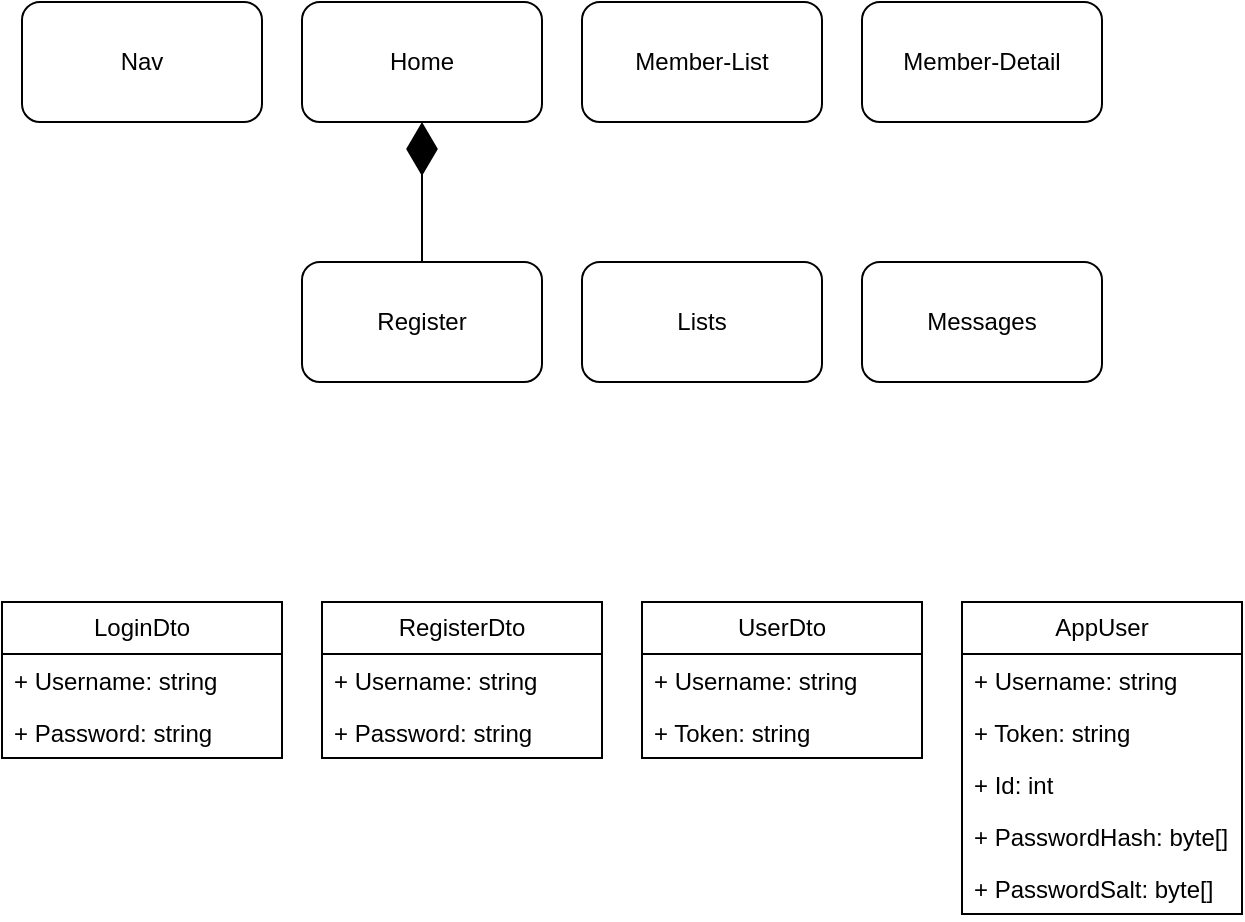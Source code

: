 <mxfile version="24.7.1" type="device">
  <diagram name="Page-1" id="BItbodV4J_8Q00EIblno">
    <mxGraphModel dx="1050" dy="530" grid="1" gridSize="10" guides="1" tooltips="1" connect="1" arrows="1" fold="1" page="1" pageScale="1" pageWidth="850" pageHeight="1100" math="0" shadow="0">
      <root>
        <mxCell id="0" />
        <mxCell id="1" parent="0" />
        <mxCell id="UH2WGm12kTqZTW2SP08x-2" value="LoginDto" style="swimlane;fontStyle=0;childLayout=stackLayout;horizontal=1;startSize=26;fillColor=none;horizontalStack=0;resizeParent=1;resizeParentMax=0;resizeLast=0;collapsible=1;marginBottom=0;whiteSpace=wrap;html=1;" parent="1" vertex="1">
          <mxGeometry x="40" y="630" width="140" height="78" as="geometry" />
        </mxCell>
        <mxCell id="UH2WGm12kTqZTW2SP08x-3" value="+ Username: string" style="text;strokeColor=none;fillColor=none;align=left;verticalAlign=top;spacingLeft=4;spacingRight=4;overflow=hidden;rotatable=0;points=[[0,0.5],[1,0.5]];portConstraint=eastwest;whiteSpace=wrap;html=1;" parent="UH2WGm12kTqZTW2SP08x-2" vertex="1">
          <mxGeometry y="26" width="140" height="26" as="geometry" />
        </mxCell>
        <mxCell id="UH2WGm12kTqZTW2SP08x-4" value="+ Password: string" style="text;strokeColor=none;fillColor=none;align=left;verticalAlign=top;spacingLeft=4;spacingRight=4;overflow=hidden;rotatable=0;points=[[0,0.5],[1,0.5]];portConstraint=eastwest;whiteSpace=wrap;html=1;" parent="UH2WGm12kTqZTW2SP08x-2" vertex="1">
          <mxGeometry y="52" width="140" height="26" as="geometry" />
        </mxCell>
        <mxCell id="UH2WGm12kTqZTW2SP08x-6" value="RegisterDto" style="swimlane;fontStyle=0;childLayout=stackLayout;horizontal=1;startSize=26;fillColor=none;horizontalStack=0;resizeParent=1;resizeParentMax=0;resizeLast=0;collapsible=1;marginBottom=0;whiteSpace=wrap;html=1;" parent="1" vertex="1">
          <mxGeometry x="200" y="630" width="140" height="78" as="geometry" />
        </mxCell>
        <mxCell id="UH2WGm12kTqZTW2SP08x-7" value="+ Username: string" style="text;strokeColor=none;fillColor=none;align=left;verticalAlign=top;spacingLeft=4;spacingRight=4;overflow=hidden;rotatable=0;points=[[0,0.5],[1,0.5]];portConstraint=eastwest;whiteSpace=wrap;html=1;" parent="UH2WGm12kTqZTW2SP08x-6" vertex="1">
          <mxGeometry y="26" width="140" height="26" as="geometry" />
        </mxCell>
        <mxCell id="UH2WGm12kTqZTW2SP08x-8" value="+ Password: string" style="text;strokeColor=none;fillColor=none;align=left;verticalAlign=top;spacingLeft=4;spacingRight=4;overflow=hidden;rotatable=0;points=[[0,0.5],[1,0.5]];portConstraint=eastwest;whiteSpace=wrap;html=1;" parent="UH2WGm12kTqZTW2SP08x-6" vertex="1">
          <mxGeometry y="52" width="140" height="26" as="geometry" />
        </mxCell>
        <mxCell id="UH2WGm12kTqZTW2SP08x-9" value="UserDto" style="swimlane;fontStyle=0;childLayout=stackLayout;horizontal=1;startSize=26;fillColor=none;horizontalStack=0;resizeParent=1;resizeParentMax=0;resizeLast=0;collapsible=1;marginBottom=0;whiteSpace=wrap;html=1;" parent="1" vertex="1">
          <mxGeometry x="360" y="630" width="140" height="78" as="geometry" />
        </mxCell>
        <mxCell id="UH2WGm12kTqZTW2SP08x-10" value="+ Username: string" style="text;strokeColor=none;fillColor=none;align=left;verticalAlign=top;spacingLeft=4;spacingRight=4;overflow=hidden;rotatable=0;points=[[0,0.5],[1,0.5]];portConstraint=eastwest;whiteSpace=wrap;html=1;" parent="UH2WGm12kTqZTW2SP08x-9" vertex="1">
          <mxGeometry y="26" width="140" height="26" as="geometry" />
        </mxCell>
        <mxCell id="UH2WGm12kTqZTW2SP08x-11" value="+ Token: string" style="text;strokeColor=none;fillColor=none;align=left;verticalAlign=top;spacingLeft=4;spacingRight=4;overflow=hidden;rotatable=0;points=[[0,0.5],[1,0.5]];portConstraint=eastwest;whiteSpace=wrap;html=1;" parent="UH2WGm12kTqZTW2SP08x-9" vertex="1">
          <mxGeometry y="52" width="140" height="26" as="geometry" />
        </mxCell>
        <mxCell id="UH2WGm12kTqZTW2SP08x-12" value="AppUser" style="swimlane;fontStyle=0;childLayout=stackLayout;horizontal=1;startSize=26;fillColor=none;horizontalStack=0;resizeParent=1;resizeParentMax=0;resizeLast=0;collapsible=1;marginBottom=0;whiteSpace=wrap;html=1;" parent="1" vertex="1">
          <mxGeometry x="520" y="630" width="140" height="156" as="geometry" />
        </mxCell>
        <mxCell id="UH2WGm12kTqZTW2SP08x-13" value="+ Username: string" style="text;strokeColor=none;fillColor=none;align=left;verticalAlign=top;spacingLeft=4;spacingRight=4;overflow=hidden;rotatable=0;points=[[0,0.5],[1,0.5]];portConstraint=eastwest;whiteSpace=wrap;html=1;" parent="UH2WGm12kTqZTW2SP08x-12" vertex="1">
          <mxGeometry y="26" width="140" height="26" as="geometry" />
        </mxCell>
        <mxCell id="UH2WGm12kTqZTW2SP08x-14" value="+ Token: string" style="text;strokeColor=none;fillColor=none;align=left;verticalAlign=top;spacingLeft=4;spacingRight=4;overflow=hidden;rotatable=0;points=[[0,0.5],[1,0.5]];portConstraint=eastwest;whiteSpace=wrap;html=1;" parent="UH2WGm12kTqZTW2SP08x-12" vertex="1">
          <mxGeometry y="52" width="140" height="26" as="geometry" />
        </mxCell>
        <mxCell id="UH2WGm12kTqZTW2SP08x-15" value="+ Id: int" style="text;strokeColor=none;fillColor=none;align=left;verticalAlign=top;spacingLeft=4;spacingRight=4;overflow=hidden;rotatable=0;points=[[0,0.5],[1,0.5]];portConstraint=eastwest;whiteSpace=wrap;html=1;" parent="UH2WGm12kTqZTW2SP08x-12" vertex="1">
          <mxGeometry y="78" width="140" height="26" as="geometry" />
        </mxCell>
        <mxCell id="UH2WGm12kTqZTW2SP08x-16" value="+ PasswordHash: byte[]" style="text;strokeColor=none;fillColor=none;align=left;verticalAlign=top;spacingLeft=4;spacingRight=4;overflow=hidden;rotatable=0;points=[[0,0.5],[1,0.5]];portConstraint=eastwest;whiteSpace=wrap;html=1;" parent="UH2WGm12kTqZTW2SP08x-12" vertex="1">
          <mxGeometry y="104" width="140" height="26" as="geometry" />
        </mxCell>
        <mxCell id="UH2WGm12kTqZTW2SP08x-17" value="+ PasswordSalt: byte[]" style="text;strokeColor=none;fillColor=none;align=left;verticalAlign=top;spacingLeft=4;spacingRight=4;overflow=hidden;rotatable=0;points=[[0,0.5],[1,0.5]];portConstraint=eastwest;whiteSpace=wrap;html=1;" parent="UH2WGm12kTqZTW2SP08x-12" vertex="1">
          <mxGeometry y="130" width="140" height="26" as="geometry" />
        </mxCell>
        <mxCell id="7_sCBqPSiftNtZqvOVu1-2" value="Nav" style="rounded=1;whiteSpace=wrap;html=1;" vertex="1" parent="1">
          <mxGeometry x="50" y="330" width="120" height="60" as="geometry" />
        </mxCell>
        <mxCell id="7_sCBqPSiftNtZqvOVu1-3" value="Home" style="rounded=1;whiteSpace=wrap;html=1;" vertex="1" parent="1">
          <mxGeometry x="190" y="330" width="120" height="60" as="geometry" />
        </mxCell>
        <mxCell id="7_sCBqPSiftNtZqvOVu1-4" value="Register" style="rounded=1;whiteSpace=wrap;html=1;" vertex="1" parent="1">
          <mxGeometry x="190" y="460" width="120" height="60" as="geometry" />
        </mxCell>
        <mxCell id="7_sCBqPSiftNtZqvOVu1-5" value="" style="endArrow=diamondThin;endFill=1;endSize=24;html=1;rounded=0;entryX=0.5;entryY=1;entryDx=0;entryDy=0;exitX=0.5;exitY=0;exitDx=0;exitDy=0;" edge="1" parent="1" source="7_sCBqPSiftNtZqvOVu1-4" target="7_sCBqPSiftNtZqvOVu1-3">
          <mxGeometry width="160" relative="1" as="geometry">
            <mxPoint x="150" y="530" as="sourcePoint" />
            <mxPoint x="310" y="530" as="targetPoint" />
          </mxGeometry>
        </mxCell>
        <mxCell id="7_sCBqPSiftNtZqvOVu1-6" value="Member-List" style="rounded=1;whiteSpace=wrap;html=1;" vertex="1" parent="1">
          <mxGeometry x="330" y="330" width="120" height="60" as="geometry" />
        </mxCell>
        <mxCell id="7_sCBqPSiftNtZqvOVu1-7" value="Member-Detail" style="rounded=1;whiteSpace=wrap;html=1;" vertex="1" parent="1">
          <mxGeometry x="470" y="330" width="120" height="60" as="geometry" />
        </mxCell>
        <mxCell id="7_sCBqPSiftNtZqvOVu1-8" value="Lists" style="rounded=1;whiteSpace=wrap;html=1;" vertex="1" parent="1">
          <mxGeometry x="330" y="460" width="120" height="60" as="geometry" />
        </mxCell>
        <mxCell id="7_sCBqPSiftNtZqvOVu1-9" value="Messages" style="rounded=1;whiteSpace=wrap;html=1;" vertex="1" parent="1">
          <mxGeometry x="470" y="460" width="120" height="60" as="geometry" />
        </mxCell>
      </root>
    </mxGraphModel>
  </diagram>
</mxfile>
